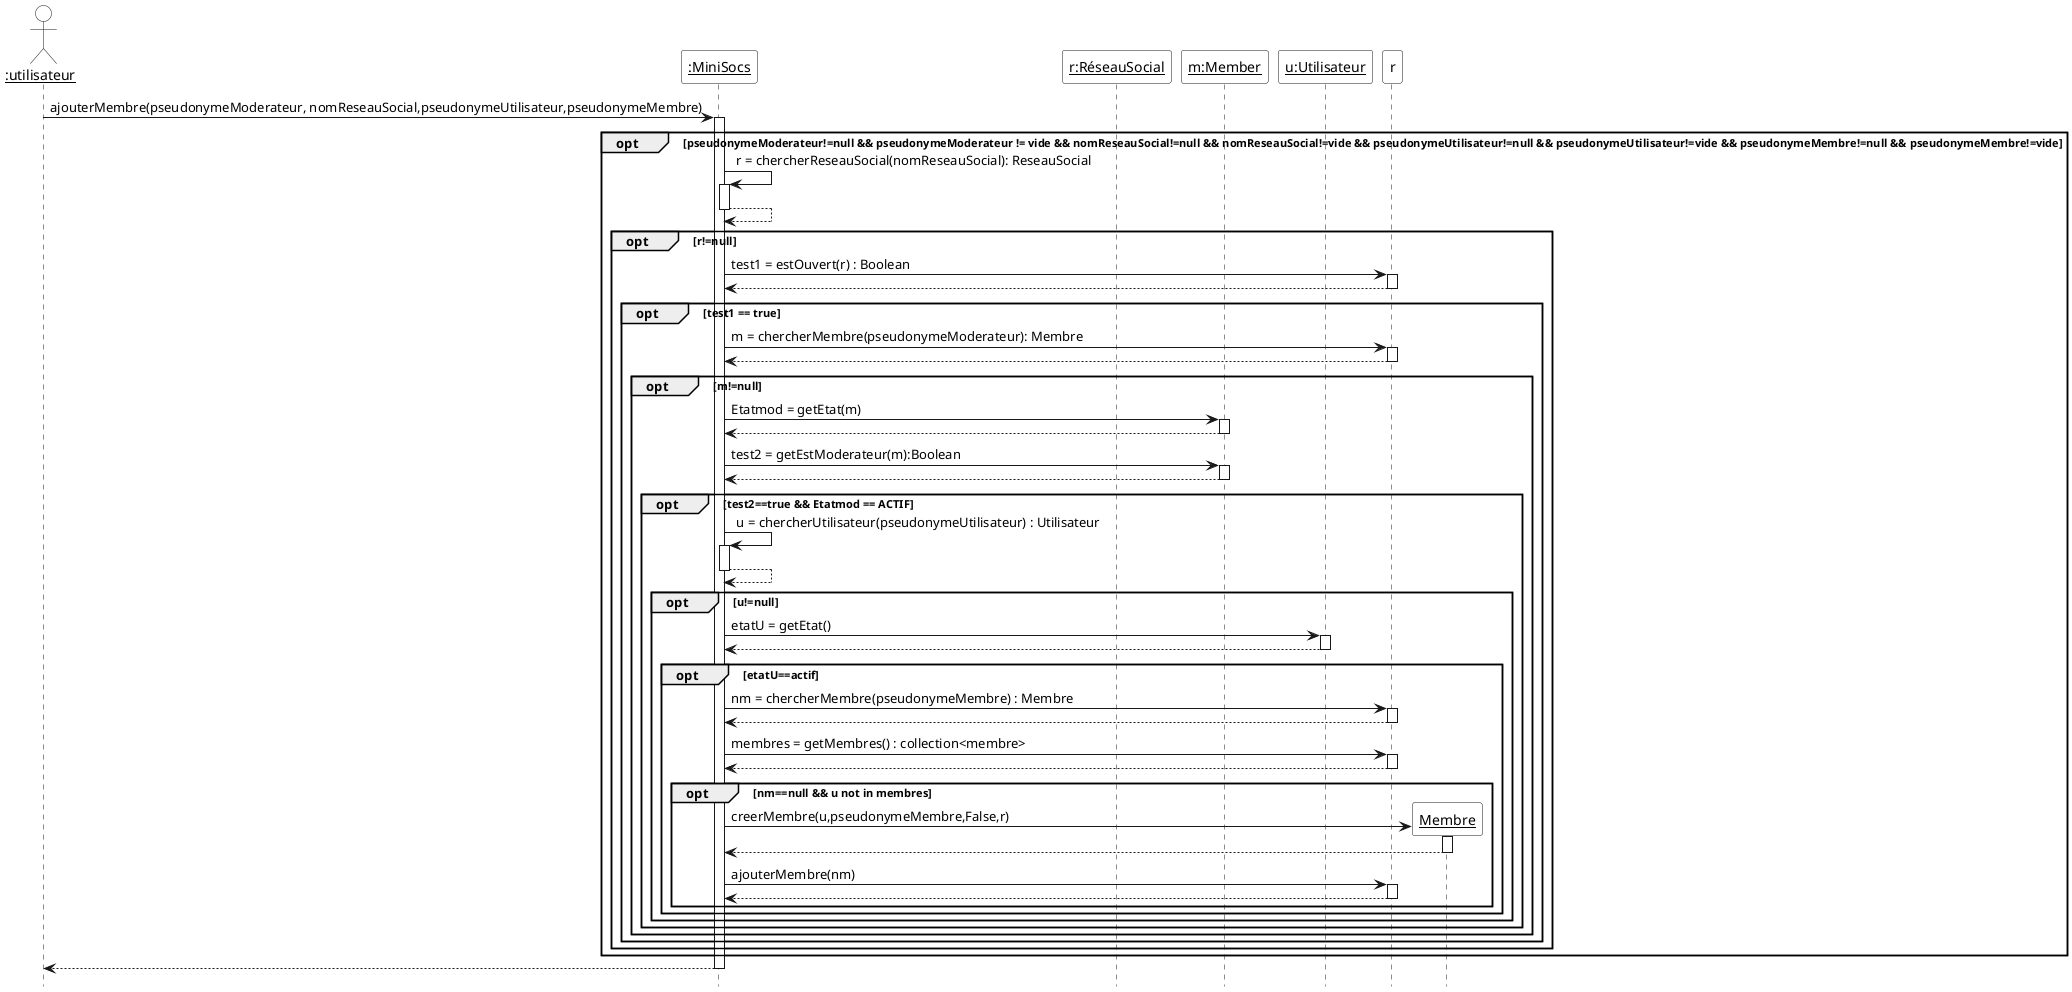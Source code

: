 @startuml

'Configuration charte graphique'
hide footbox
skinparam sequenceParticipantBackgroundColor White
skinparam sequenceActorBackgroundColor White

actor "__:utilisateur__" as m
participant "__:MiniSocs__" as Mini
participant "__r:RéseauSocial__" as RS
participant "__m:Member__" as mod
participant "__u:Utilisateur__" as u
m -> Mini ++: ajouterMembre(pseudonymeModerateur, nomReseauSocial,pseudonymeUtilisateur,pseudonymeMembre)
opt pseudonymeModerateur!=null && pseudonymeModerateur != vide && nomReseauSocial!=null && nomReseauSocial!=vide && pseudonymeUtilisateur!=null && pseudonymeUtilisateur!=vide && pseudonymeMembre!=null && pseudonymeMembre!=vide
Mini -> Mini ++: r = chercherReseauSocial(nomReseauSocial): ReseauSocial
return
opt r!=null
Mini -> r ++ : test1 = estOuvert(r) : Boolean
return
opt test1 == true
Mini -> r ++: m = chercherMembre(pseudonymeModerateur): Membre
return
opt m!=null
 Mini -> mod ++ : Etatmod = getEtat(m) 
 return
 Mini -> mod ++ : test2 = getEstModerateur(m):Boolean
 return
 opt test2==true && Etatmod == ACTIF
Mini -> Mini ++ : u = chercherUtilisateur(pseudonymeUtilisateur) : Utilisateur
return
opt u!=null
    Mini -> u ++ : etatU = getEtat()
    return
 
opt etatU==actif 
Mini -> r ++ : nm = chercherMembre(pseudonymeMembre) : Membre
return
   Mini -> r ++ : membres = getMembres() : collection<membre>
   return
opt nm==null && u not in membres
       	   create "__Membre__" as mem
       	   Mini -> mem ++: creerMembre(u,pseudonymeMembre,False,r)
	   return
	   Mini -> r ++: ajouterMembre(nm)
	   return
    end
end
end
end
end
end
end
end
return
@enduml

